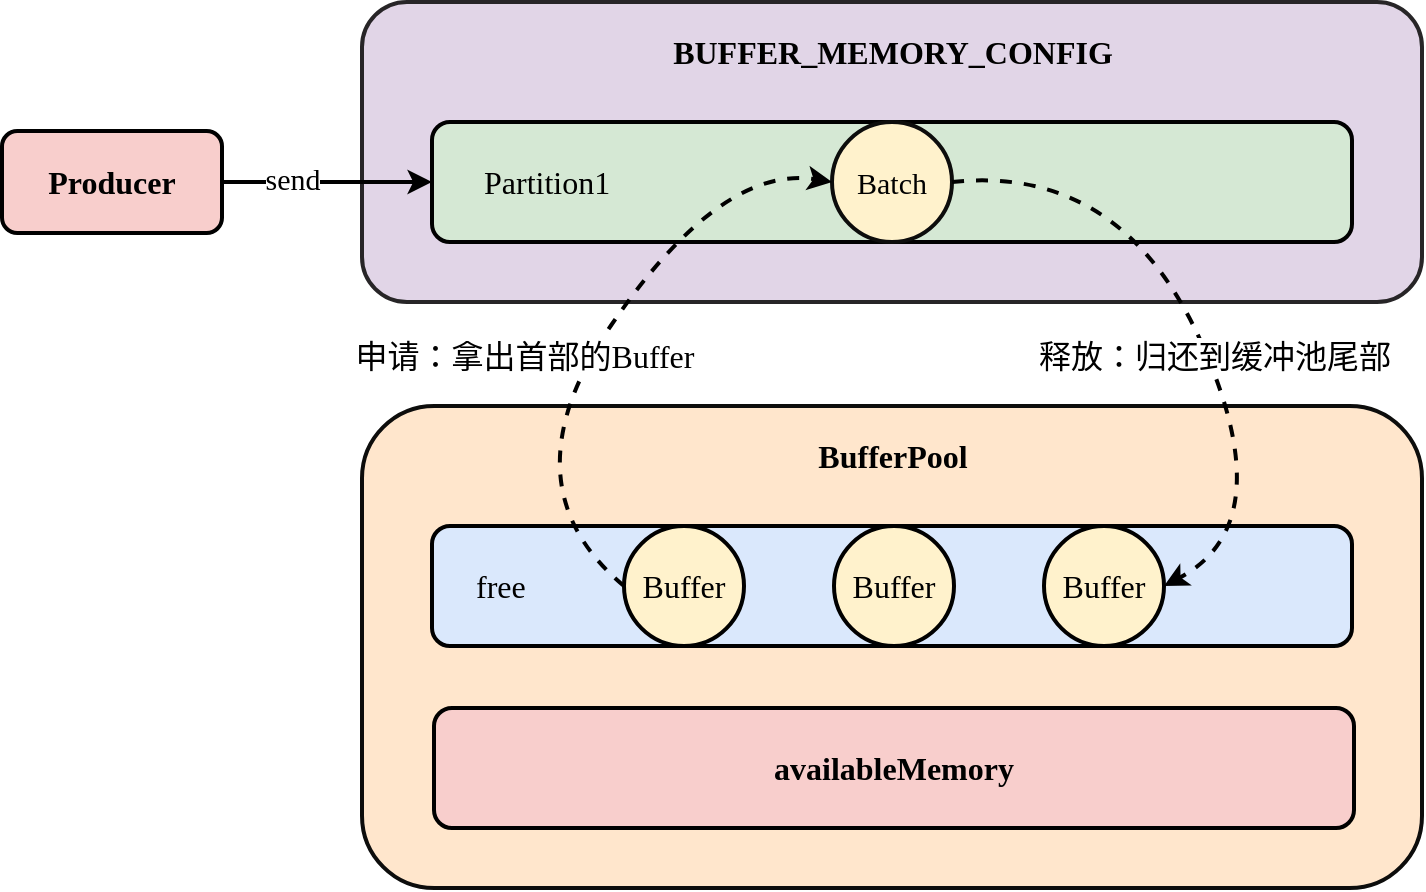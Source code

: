 <mxfile version="21.2.8" type="device">
  <diagram name="Page-1" id="4jEeTd7mvgLUH5QwcUFO">
    <mxGraphModel dx="1649" dy="621" grid="1" gridSize="10" guides="1" tooltips="1" connect="1" arrows="1" fold="1" page="1" pageScale="1" pageWidth="827" pageHeight="1169" math="0" shadow="0">
      <root>
        <mxCell id="0" />
        <mxCell id="1" parent="0" />
        <mxCell id="FmmOy0Gf5pX21H7wCrZ3-1" value="" style="rounded=1;whiteSpace=wrap;html=1;fillColor=#e1d5e7;strokeColor=#272527;strokeWidth=2;" vertex="1" parent="1">
          <mxGeometry x="120" y="119" width="530" height="150" as="geometry" />
        </mxCell>
        <mxCell id="FmmOy0Gf5pX21H7wCrZ3-2" value="&lt;font face=&quot;Times New Roman&quot; style=&quot;font-size: 16px;&quot;&gt;&amp;nbsp; &amp;nbsp; &amp;nbsp; &lt;font style=&quot;font-size: 16px;&quot;&gt;Partition1&lt;/font&gt;&lt;/font&gt;" style="rounded=1;whiteSpace=wrap;html=1;fillColor=#d5e8d4;strokeColor=#000000;align=left;strokeWidth=2;" vertex="1" parent="1">
          <mxGeometry x="155" y="179" width="460" height="60" as="geometry" />
        </mxCell>
        <mxCell id="FmmOy0Gf5pX21H7wCrZ3-3" value="&lt;font size=&quot;1&quot; style=&quot;&quot; face=&quot;Times New Roman&quot;&gt;&lt;b style=&quot;font-size: 16px;&quot;&gt;BUFFER_MEMORY_CONFIG&lt;/b&gt;&lt;/font&gt;" style="text;html=1;align=center;verticalAlign=middle;resizable=0;points=[];autosize=1;strokeColor=none;fillColor=none;" vertex="1" parent="1">
          <mxGeometry x="265" y="129" width="240" height="30" as="geometry" />
        </mxCell>
        <mxCell id="FmmOy0Gf5pX21H7wCrZ3-5" value="&lt;font face=&quot;Times New Roman&quot; style=&quot;font-size: 15px;&quot;&gt;Batch&lt;/font&gt;" style="ellipse;whiteSpace=wrap;html=1;aspect=fixed;fillColor=#fff2cc;strokeColor=#0d0d0c;strokeWidth=2;" vertex="1" parent="1">
          <mxGeometry x="355" y="179" width="60" height="60" as="geometry" />
        </mxCell>
        <mxCell id="FmmOy0Gf5pX21H7wCrZ3-6" value="" style="rounded=1;whiteSpace=wrap;html=1;fillColor=#ffe6cc;strokeColor=#0d0d0c;strokeWidth=2;" vertex="1" parent="1">
          <mxGeometry x="120" y="321" width="530" height="241" as="geometry" />
        </mxCell>
        <mxCell id="FmmOy0Gf5pX21H7wCrZ3-7" value="&lt;font face=&quot;Times New Roman&quot; style=&quot;font-size: 16px;&quot;&gt;&amp;nbsp; &amp;nbsp; &amp;nbsp;free&lt;/font&gt;" style="rounded=1;whiteSpace=wrap;html=1;align=left;fillColor=#dae8fc;strokeColor=#000000;strokeWidth=2;" vertex="1" parent="1">
          <mxGeometry x="155" y="381" width="460" height="60" as="geometry" />
        </mxCell>
        <mxCell id="FmmOy0Gf5pX21H7wCrZ3-8" value="&lt;b&gt;&lt;font style=&quot;font-size: 16px;&quot; face=&quot;Times New Roman&quot;&gt;BufferPool&lt;/font&gt;&lt;/b&gt;" style="text;html=1;align=center;verticalAlign=middle;resizable=0;points=[];autosize=1;strokeColor=none;fillColor=none;" vertex="1" parent="1">
          <mxGeometry x="335" y="331" width="100" height="30" as="geometry" />
        </mxCell>
        <mxCell id="FmmOy0Gf5pX21H7wCrZ3-10" value="&lt;font face=&quot;Times New Roman&quot; style=&quot;font-size: 16px;&quot;&gt;Buffer&lt;/font&gt;" style="ellipse;whiteSpace=wrap;html=1;aspect=fixed;fillColor=#fff2cc;strokeColor=#000000;strokeWidth=2;" vertex="1" parent="1">
          <mxGeometry x="251" y="381" width="60" height="60" as="geometry" />
        </mxCell>
        <mxCell id="FmmOy0Gf5pX21H7wCrZ3-13" value="&lt;b&gt;&lt;font style=&quot;font-size: 16px;&quot; face=&quot;Times New Roman&quot;&gt;availableMemory&lt;/font&gt;&lt;/b&gt;" style="rounded=1;whiteSpace=wrap;html=1;fillColor=#f8cecc;strokeColor=#000000;strokeWidth=2;" vertex="1" parent="1">
          <mxGeometry x="156" y="472" width="460" height="60" as="geometry" />
        </mxCell>
        <mxCell id="FmmOy0Gf5pX21H7wCrZ3-14" value="&lt;font face=&quot;Times New Roman&quot; style=&quot;font-size: 16px;&quot;&gt;Buffer&lt;/font&gt;" style="ellipse;whiteSpace=wrap;html=1;aspect=fixed;fillColor=#fff2cc;strokeColor=#000000;strokeWidth=2;" vertex="1" parent="1">
          <mxGeometry x="356" y="381" width="60" height="60" as="geometry" />
        </mxCell>
        <mxCell id="FmmOy0Gf5pX21H7wCrZ3-15" value="&lt;font face=&quot;Times New Roman&quot; style=&quot;font-size: 16px;&quot;&gt;Buffer&lt;/font&gt;" style="ellipse;whiteSpace=wrap;html=1;aspect=fixed;fillColor=#fff2cc;strokeColor=#000000;strokeWidth=2;" vertex="1" parent="1">
          <mxGeometry x="461" y="381" width="60" height="60" as="geometry" />
        </mxCell>
        <mxCell id="FmmOy0Gf5pX21H7wCrZ3-16" value="&lt;font face=&quot;Times New Roman&quot; style=&quot;font-size: 16px;&quot;&gt;&lt;b&gt;Producer&lt;/b&gt;&lt;/font&gt;" style="rounded=1;whiteSpace=wrap;html=1;fillColor=#f8cecc;strokeColor=#000000;strokeWidth=2;" vertex="1" parent="1">
          <mxGeometry x="-60" y="183.5" width="110" height="51" as="geometry" />
        </mxCell>
        <mxCell id="FmmOy0Gf5pX21H7wCrZ3-17" value="" style="endArrow=classic;html=1;rounded=0;exitX=1;exitY=0.5;exitDx=0;exitDy=0;entryX=0;entryY=0.5;entryDx=0;entryDy=0;strokeWidth=2;" edge="1" parent="1" source="FmmOy0Gf5pX21H7wCrZ3-16" target="FmmOy0Gf5pX21H7wCrZ3-2">
          <mxGeometry width="50" height="50" relative="1" as="geometry">
            <mxPoint x="160" y="340" as="sourcePoint" />
            <mxPoint x="210" y="290" as="targetPoint" />
          </mxGeometry>
        </mxCell>
        <mxCell id="FmmOy0Gf5pX21H7wCrZ3-19" value="&lt;font face=&quot;Times New Roman&quot; style=&quot;font-size: 15px;&quot;&gt;send&lt;/font&gt;" style="edgeLabel;html=1;align=center;verticalAlign=middle;resizable=0;points=[];" vertex="1" connectable="0" parent="FmmOy0Gf5pX21H7wCrZ3-17">
          <mxGeometry x="-0.293" y="-3" relative="1" as="geometry">
            <mxPoint x="-2" y="-5" as="offset" />
          </mxGeometry>
        </mxCell>
        <mxCell id="FmmOy0Gf5pX21H7wCrZ3-20" value="" style="curved=1;endArrow=classic;html=1;rounded=0;exitX=0;exitY=0.5;exitDx=0;exitDy=0;entryX=0;entryY=0.5;entryDx=0;entryDy=0;dashed=1;strokeWidth=2;" edge="1" parent="1" source="FmmOy0Gf5pX21H7wCrZ3-10" target="FmmOy0Gf5pX21H7wCrZ3-5">
          <mxGeometry width="50" height="50" relative="1" as="geometry">
            <mxPoint x="300" y="400" as="sourcePoint" />
            <mxPoint x="350" y="350" as="targetPoint" />
            <Array as="points">
              <mxPoint x="190" y="360" />
              <mxPoint x="300" y="200" />
            </Array>
          </mxGeometry>
        </mxCell>
        <mxCell id="FmmOy0Gf5pX21H7wCrZ3-25" value="&lt;font face=&quot;Times New Roman&quot; style=&quot;font-size: 16px;&quot;&gt;申请：拿出首部的Buffer&lt;/font&gt;" style="edgeLabel;html=1;align=center;verticalAlign=middle;resizable=0;points=[];" vertex="1" connectable="0" parent="FmmOy0Gf5pX21H7wCrZ3-20">
          <mxGeometry x="-0.008" relative="1" as="geometry">
            <mxPoint x="-37" y="5" as="offset" />
          </mxGeometry>
        </mxCell>
        <mxCell id="FmmOy0Gf5pX21H7wCrZ3-26" value="" style="curved=1;endArrow=classic;html=1;rounded=0;exitX=1;exitY=0.5;exitDx=0;exitDy=0;entryX=1;entryY=0.5;entryDx=0;entryDy=0;dashed=1;strokeWidth=2;" edge="1" parent="1" source="FmmOy0Gf5pX21H7wCrZ3-5" target="FmmOy0Gf5pX21H7wCrZ3-15">
          <mxGeometry width="50" height="50" relative="1" as="geometry">
            <mxPoint x="700" y="360" as="sourcePoint" />
            <mxPoint x="750" y="290" as="targetPoint" />
            <Array as="points">
              <mxPoint x="500" y="200" />
              <mxPoint x="580" y="380" />
            </Array>
          </mxGeometry>
        </mxCell>
        <mxCell id="FmmOy0Gf5pX21H7wCrZ3-28" value="&lt;font face=&quot;Times New Roman&quot; style=&quot;font-size: 16px;&quot;&gt;释放：归还到缓冲池尾部&lt;/font&gt;" style="edgeLabel;html=1;align=center;verticalAlign=middle;resizable=0;points=[];" vertex="1" connectable="0" parent="FmmOy0Gf5pX21H7wCrZ3-26">
          <mxGeometry x="0.165" y="-2" relative="1" as="geometry">
            <mxPoint y="-13" as="offset" />
          </mxGeometry>
        </mxCell>
      </root>
    </mxGraphModel>
  </diagram>
</mxfile>
